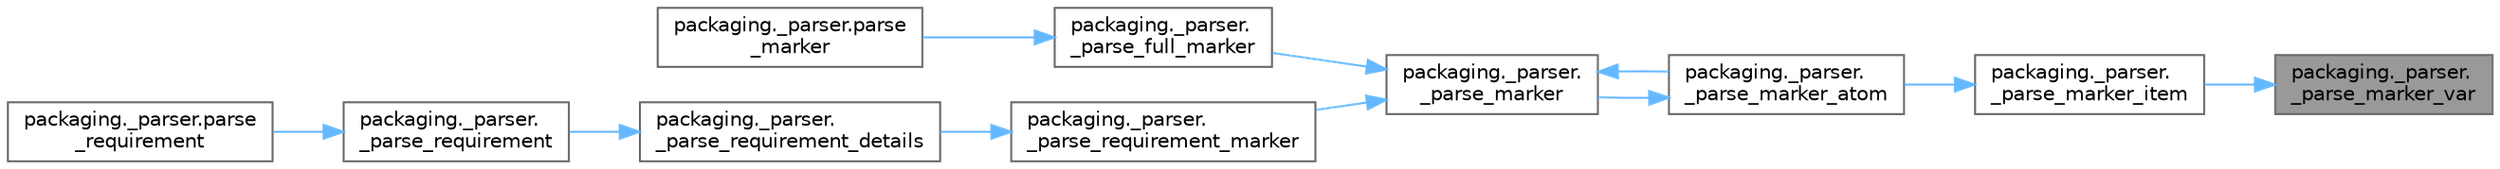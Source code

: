 digraph "packaging._parser._parse_marker_var"
{
 // LATEX_PDF_SIZE
  bgcolor="transparent";
  edge [fontname=Helvetica,fontsize=10,labelfontname=Helvetica,labelfontsize=10];
  node [fontname=Helvetica,fontsize=10,shape=box,height=0.2,width=0.4];
  rankdir="RL";
  Node1 [id="Node000001",label="packaging._parser.\l_parse_marker_var",height=0.2,width=0.4,color="gray40", fillcolor="grey60", style="filled", fontcolor="black",tooltip=" "];
  Node1 -> Node2 [id="edge1_Node000001_Node000002",dir="back",color="steelblue1",style="solid",tooltip=" "];
  Node2 [id="Node000002",label="packaging._parser.\l_parse_marker_item",height=0.2,width=0.4,color="grey40", fillcolor="white", style="filled",URL="$namespacepackaging_1_1__parser.html#ab186b4a8a89f15fbd4ce1bd4516f6189",tooltip=" "];
  Node2 -> Node3 [id="edge2_Node000002_Node000003",dir="back",color="steelblue1",style="solid",tooltip=" "];
  Node3 [id="Node000003",label="packaging._parser.\l_parse_marker_atom",height=0.2,width=0.4,color="grey40", fillcolor="white", style="filled",URL="$namespacepackaging_1_1__parser.html#aadef04ba155f5d7b55f14e8bdf0726b6",tooltip=" "];
  Node3 -> Node4 [id="edge3_Node000003_Node000004",dir="back",color="steelblue1",style="solid",tooltip=" "];
  Node4 [id="Node000004",label="packaging._parser.\l_parse_marker",height=0.2,width=0.4,color="grey40", fillcolor="white", style="filled",URL="$namespacepackaging_1_1__parser.html#aece95ee47c73dcdbf8d202a579fc8698",tooltip=" "];
  Node4 -> Node5 [id="edge4_Node000004_Node000005",dir="back",color="steelblue1",style="solid",tooltip=" "];
  Node5 [id="Node000005",label="packaging._parser.\l_parse_full_marker",height=0.2,width=0.4,color="grey40", fillcolor="white", style="filled",URL="$namespacepackaging_1_1__parser.html#a6c50d1363e628d3fc74a013d329b4950",tooltip=" "];
  Node5 -> Node6 [id="edge5_Node000005_Node000006",dir="back",color="steelblue1",style="solid",tooltip=" "];
  Node6 [id="Node000006",label="packaging._parser.parse\l_marker",height=0.2,width=0.4,color="grey40", fillcolor="white", style="filled",URL="$namespacepackaging_1_1__parser.html#a695f6a22f415804252e73fa8fe7c6453",tooltip=" "];
  Node4 -> Node3 [id="edge6_Node000004_Node000003",dir="back",color="steelblue1",style="solid",tooltip=" "];
  Node4 -> Node7 [id="edge7_Node000004_Node000007",dir="back",color="steelblue1",style="solid",tooltip=" "];
  Node7 [id="Node000007",label="packaging._parser.\l_parse_requirement_marker",height=0.2,width=0.4,color="grey40", fillcolor="white", style="filled",URL="$namespacepackaging_1_1__parser.html#aec8e61c83d2a618a076791ab2f554b60",tooltip=" "];
  Node7 -> Node8 [id="edge8_Node000007_Node000008",dir="back",color="steelblue1",style="solid",tooltip=" "];
  Node8 [id="Node000008",label="packaging._parser.\l_parse_requirement_details",height=0.2,width=0.4,color="grey40", fillcolor="white", style="filled",URL="$namespacepackaging_1_1__parser.html#a9352065165f132337ecc6edcb9ccc14f",tooltip=" "];
  Node8 -> Node9 [id="edge9_Node000008_Node000009",dir="back",color="steelblue1",style="solid",tooltip=" "];
  Node9 [id="Node000009",label="packaging._parser.\l_parse_requirement",height=0.2,width=0.4,color="grey40", fillcolor="white", style="filled",URL="$namespacepackaging_1_1__parser.html#a2142b0219e75393e5f981a40c3b90fe1",tooltip=" "];
  Node9 -> Node10 [id="edge10_Node000009_Node000010",dir="back",color="steelblue1",style="solid",tooltip=" "];
  Node10 [id="Node000010",label="packaging._parser.parse\l_requirement",height=0.2,width=0.4,color="grey40", fillcolor="white", style="filled",URL="$namespacepackaging_1_1__parser.html#a4b8888f738ddf61dc343a9ed7f68b0f3",tooltip=" "];
}
